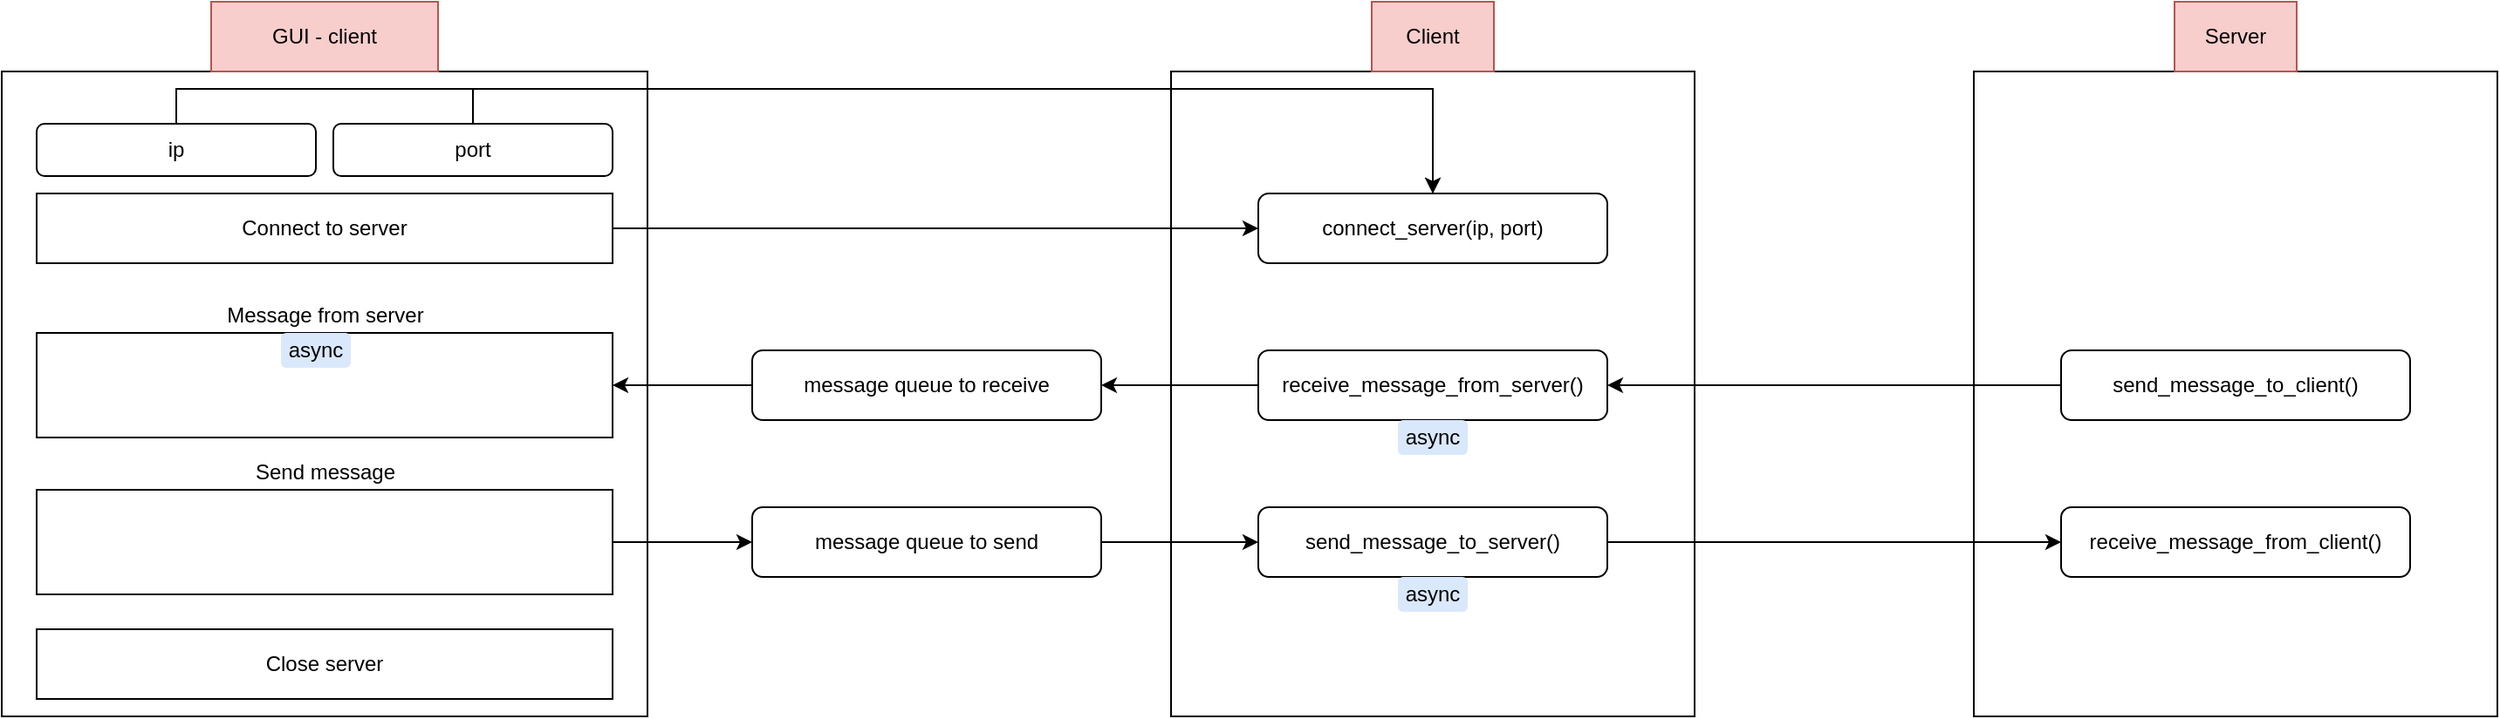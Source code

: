 <mxfile version="14.5.8" type="github">
  <diagram id="v8Gxxdk1MeCnfs2MzNJH" name="Page-1">
    <mxGraphModel dx="1422" dy="713" grid="1" gridSize="10" guides="1" tooltips="1" connect="1" arrows="1" fold="1" page="1" pageScale="1" pageWidth="827" pageHeight="583" math="0" shadow="0">
      <root>
        <mxCell id="0" />
        <mxCell id="1" parent="0" />
        <mxCell id="eUkggs8IEjBWvLJrwM4B-3" value="" style="rounded=0;whiteSpace=wrap;html=1;" vertex="1" parent="1">
          <mxGeometry x="1270" y="130" width="300" height="370" as="geometry" />
        </mxCell>
        <mxCell id="eUkggs8IEjBWvLJrwM4B-1" value="" style="rounded=0;whiteSpace=wrap;html=1;" vertex="1" parent="1">
          <mxGeometry x="810" y="130" width="300" height="370" as="geometry" />
        </mxCell>
        <mxCell id="5SZJS_dKxNj0qXMMKKp0-1" value="" style="whiteSpace=wrap;html=1;aspect=fixed;" parent="1" vertex="1">
          <mxGeometry x="140" y="130" width="370" height="370" as="geometry" />
        </mxCell>
        <mxCell id="5SZJS_dKxNj0qXMMKKp0-2" value="GUI - client" style="text;html=1;strokeColor=#b85450;fillColor=#f8cecc;align=center;verticalAlign=middle;whiteSpace=wrap;rounded=0;" parent="1" vertex="1">
          <mxGeometry x="260" y="90" width="130" height="40" as="geometry" />
        </mxCell>
        <mxCell id="5SZJS_dKxNj0qXMMKKp0-16" style="edgeStyle=orthogonalEdgeStyle;rounded=0;orthogonalLoop=1;jettySize=auto;html=1;exitX=1;exitY=0.5;exitDx=0;exitDy=0;" parent="1" source="5SZJS_dKxNj0qXMMKKp0-4" target="5SZJS_dKxNj0qXMMKKp0-15" edge="1">
          <mxGeometry relative="1" as="geometry" />
        </mxCell>
        <mxCell id="5SZJS_dKxNj0qXMMKKp0-4" value="Connect to server" style="rounded=0;whiteSpace=wrap;html=1;" parent="1" vertex="1">
          <mxGeometry x="160" y="200" width="330" height="40" as="geometry" />
        </mxCell>
        <mxCell id="5SZJS_dKxNj0qXMMKKp0-17" style="edgeStyle=orthogonalEdgeStyle;rounded=0;orthogonalLoop=1;jettySize=auto;html=1;exitX=0.5;exitY=0;exitDx=0;exitDy=0;entryX=0.5;entryY=0;entryDx=0;entryDy=0;" parent="1" source="5SZJS_dKxNj0qXMMKKp0-5" target="5SZJS_dKxNj0qXMMKKp0-15" edge="1">
          <mxGeometry relative="1" as="geometry" />
        </mxCell>
        <mxCell id="5SZJS_dKxNj0qXMMKKp0-5" value="ip" style="rounded=1;whiteSpace=wrap;html=1;" parent="1" vertex="1">
          <mxGeometry x="160" y="160" width="160" height="30" as="geometry" />
        </mxCell>
        <mxCell id="5SZJS_dKxNj0qXMMKKp0-18" style="edgeStyle=orthogonalEdgeStyle;rounded=0;orthogonalLoop=1;jettySize=auto;html=1;exitX=0.5;exitY=0;exitDx=0;exitDy=0;entryX=0.5;entryY=0;entryDx=0;entryDy=0;" parent="1" source="5SZJS_dKxNj0qXMMKKp0-6" target="5SZJS_dKxNj0qXMMKKp0-15" edge="1">
          <mxGeometry relative="1" as="geometry" />
        </mxCell>
        <mxCell id="5SZJS_dKxNj0qXMMKKp0-6" value="port" style="rounded=1;whiteSpace=wrap;html=1;" parent="1" vertex="1">
          <mxGeometry x="330" y="160" width="160" height="30" as="geometry" />
        </mxCell>
        <mxCell id="5SZJS_dKxNj0qXMMKKp0-7" value="Close server" style="rounded=0;whiteSpace=wrap;html=1;" parent="1" vertex="1">
          <mxGeometry x="160" y="450" width="330" height="40" as="geometry" />
        </mxCell>
        <mxCell id="5SZJS_dKxNj0qXMMKKp0-8" value="" style="rounded=0;whiteSpace=wrap;html=1;" parent="1" vertex="1">
          <mxGeometry x="160" y="280" width="330" height="60" as="geometry" />
        </mxCell>
        <mxCell id="5SZJS_dKxNj0qXMMKKp0-9" value="Message from server" style="text;html=1;strokeColor=none;fillColor=none;align=center;verticalAlign=middle;whiteSpace=wrap;rounded=0;" parent="1" vertex="1">
          <mxGeometry x="262.5" y="260" width="125" height="20" as="geometry" />
        </mxCell>
        <mxCell id="5SZJS_dKxNj0qXMMKKp0-10" value="Send message" style="text;html=1;strokeColor=none;fillColor=none;align=center;verticalAlign=middle;whiteSpace=wrap;rounded=0;" parent="1" vertex="1">
          <mxGeometry x="262.5" y="350" width="125" height="20" as="geometry" />
        </mxCell>
        <mxCell id="5SZJS_dKxNj0qXMMKKp0-24" style="edgeStyle=orthogonalEdgeStyle;rounded=0;orthogonalLoop=1;jettySize=auto;html=1;entryX=0;entryY=0.5;entryDx=0;entryDy=0;" parent="1" source="5SZJS_dKxNj0qXMMKKp0-11" target="5SZJS_dKxNj0qXMMKKp0-21" edge="1">
          <mxGeometry relative="1" as="geometry" />
        </mxCell>
        <mxCell id="5SZJS_dKxNj0qXMMKKp0-11" value="" style="rounded=0;whiteSpace=wrap;html=1;" parent="1" vertex="1">
          <mxGeometry x="160" y="370" width="330" height="60" as="geometry" />
        </mxCell>
        <mxCell id="5SZJS_dKxNj0qXMMKKp0-15" value="connect_server(ip, port)" style="rounded=1;whiteSpace=wrap;html=1;" parent="1" vertex="1">
          <mxGeometry x="860" y="200" width="200" height="40" as="geometry" />
        </mxCell>
        <mxCell id="5SZJS_dKxNj0qXMMKKp0-23" style="edgeStyle=orthogonalEdgeStyle;rounded=0;orthogonalLoop=1;jettySize=auto;html=1;entryX=1;entryY=0.5;entryDx=0;entryDy=0;" parent="1" source="5SZJS_dKxNj0qXMMKKp0-20" target="5SZJS_dKxNj0qXMMKKp0-8" edge="1">
          <mxGeometry relative="1" as="geometry" />
        </mxCell>
        <mxCell id="5SZJS_dKxNj0qXMMKKp0-20" value="message queue to receive" style="rounded=1;whiteSpace=wrap;html=1;" parent="1" vertex="1">
          <mxGeometry x="570" y="290" width="200" height="40" as="geometry" />
        </mxCell>
        <mxCell id="eUkggs8IEjBWvLJrwM4B-15" style="edgeStyle=orthogonalEdgeStyle;rounded=0;orthogonalLoop=1;jettySize=auto;html=1;exitX=1;exitY=0.5;exitDx=0;exitDy=0;" edge="1" parent="1" source="5SZJS_dKxNj0qXMMKKp0-21" target="5SZJS_dKxNj0qXMMKKp0-28">
          <mxGeometry relative="1" as="geometry" />
        </mxCell>
        <mxCell id="5SZJS_dKxNj0qXMMKKp0-21" value="message queue to send" style="rounded=1;whiteSpace=wrap;html=1;" parent="1" vertex="1">
          <mxGeometry x="570" y="380" width="200" height="40" as="geometry" />
        </mxCell>
        <mxCell id="5SZJS_dKxNj0qXMMKKp0-27" style="edgeStyle=orthogonalEdgeStyle;rounded=0;orthogonalLoop=1;jettySize=auto;html=1;entryX=1;entryY=0.5;entryDx=0;entryDy=0;" parent="1" source="5SZJS_dKxNj0qXMMKKp0-26" target="5SZJS_dKxNj0qXMMKKp0-20" edge="1">
          <mxGeometry relative="1" as="geometry" />
        </mxCell>
        <mxCell id="5SZJS_dKxNj0qXMMKKp0-26" value="receive_message_from_server()" style="rounded=1;whiteSpace=wrap;html=1;" parent="1" vertex="1">
          <mxGeometry x="860" y="290" width="200" height="40" as="geometry" />
        </mxCell>
        <mxCell id="eUkggs8IEjBWvLJrwM4B-10" style="edgeStyle=orthogonalEdgeStyle;rounded=0;orthogonalLoop=1;jettySize=auto;html=1;exitX=1;exitY=0.5;exitDx=0;exitDy=0;entryX=0;entryY=0.5;entryDx=0;entryDy=0;" edge="1" parent="1" source="5SZJS_dKxNj0qXMMKKp0-28" target="eUkggs8IEjBWvLJrwM4B-6">
          <mxGeometry relative="1" as="geometry" />
        </mxCell>
        <mxCell id="5SZJS_dKxNj0qXMMKKp0-28" value="send_message_to_server()" style="rounded=1;whiteSpace=wrap;html=1;" parent="1" vertex="1">
          <mxGeometry x="860" y="380" width="200" height="40" as="geometry" />
        </mxCell>
        <mxCell id="eUkggs8IEjBWvLJrwM4B-2" value="Client" style="text;html=1;strokeColor=#b85450;fillColor=#f8cecc;align=center;verticalAlign=middle;whiteSpace=wrap;rounded=0;" vertex="1" parent="1">
          <mxGeometry x="925" y="90" width="70" height="40" as="geometry" />
        </mxCell>
        <mxCell id="eUkggs8IEjBWvLJrwM4B-8" style="edgeStyle=orthogonalEdgeStyle;rounded=0;orthogonalLoop=1;jettySize=auto;html=1;exitX=0;exitY=0.5;exitDx=0;exitDy=0;" edge="1" parent="1" source="eUkggs8IEjBWvLJrwM4B-5" target="5SZJS_dKxNj0qXMMKKp0-26">
          <mxGeometry relative="1" as="geometry" />
        </mxCell>
        <mxCell id="eUkggs8IEjBWvLJrwM4B-5" value="send_message_to_client()" style="rounded=1;whiteSpace=wrap;html=1;" vertex="1" parent="1">
          <mxGeometry x="1320" y="290" width="200" height="40" as="geometry" />
        </mxCell>
        <mxCell id="eUkggs8IEjBWvLJrwM4B-6" value="receive_message_from_client()" style="rounded=1;whiteSpace=wrap;html=1;" vertex="1" parent="1">
          <mxGeometry x="1320" y="380" width="200" height="40" as="geometry" />
        </mxCell>
        <mxCell id="eUkggs8IEjBWvLJrwM4B-7" value="Server" style="text;html=1;strokeColor=#b85450;fillColor=#f8cecc;align=center;verticalAlign=middle;whiteSpace=wrap;rounded=0;" vertex="1" parent="1">
          <mxGeometry x="1385" y="90" width="70" height="40" as="geometry" />
        </mxCell>
        <mxCell id="eUkggs8IEjBWvLJrwM4B-12" value="async" style="rounded=1;whiteSpace=wrap;html=1;fillColor=#dae8fc;strokeColor=none;" vertex="1" parent="1">
          <mxGeometry x="940" y="330" width="40" height="20" as="geometry" />
        </mxCell>
        <mxCell id="eUkggs8IEjBWvLJrwM4B-16" value="async" style="rounded=1;whiteSpace=wrap;html=1;fillColor=#dae8fc;strokeColor=none;" vertex="1" parent="1">
          <mxGeometry x="940" y="420" width="40" height="20" as="geometry" />
        </mxCell>
        <mxCell id="eUkggs8IEjBWvLJrwM4B-17" value="async" style="rounded=1;whiteSpace=wrap;html=1;fillColor=#dae8fc;strokeColor=none;" vertex="1" parent="1">
          <mxGeometry x="300" y="280" width="40" height="20" as="geometry" />
        </mxCell>
      </root>
    </mxGraphModel>
  </diagram>
</mxfile>
